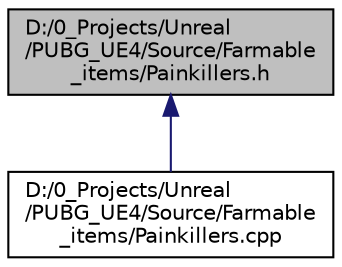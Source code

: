 digraph "D:/0_Projects/Unreal/PUBG_UE4/Source/Farmable_items/Painkillers.h"
{
 // LATEX_PDF_SIZE
  edge [fontname="Helvetica",fontsize="10",labelfontname="Helvetica",labelfontsize="10"];
  node [fontname="Helvetica",fontsize="10",shape=record];
  Node1 [label="D:/0_Projects/Unreal\l/PUBG_UE4/Source/Farmable\l_items/Painkillers.h",height=0.2,width=0.4,color="black", fillcolor="grey75", style="filled", fontcolor="black",tooltip=" "];
  Node1 -> Node2 [dir="back",color="midnightblue",fontsize="10",style="solid",fontname="Helvetica"];
  Node2 [label="D:/0_Projects/Unreal\l/PUBG_UE4/Source/Farmable\l_items/Painkillers.cpp",height=0.2,width=0.4,color="black", fillcolor="white", style="filled",URL="$_painkillers_8cpp.html",tooltip=" "];
}
